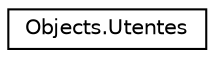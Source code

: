 digraph "Graphical Class Hierarchy"
{
 // LATEX_PDF_SIZE
  edge [fontname="Helvetica",fontsize="10",labelfontname="Helvetica",labelfontsize="10"];
  node [fontname="Helvetica",fontsize="10",shape=record];
  rankdir="LR";
  Node0 [label="Objects.Utentes",height=0.2,width=0.4,color="black", fillcolor="white", style="filled",URL="$class_objects_1_1_utentes.html",tooltip="Class that manages Utentes data"];
}
